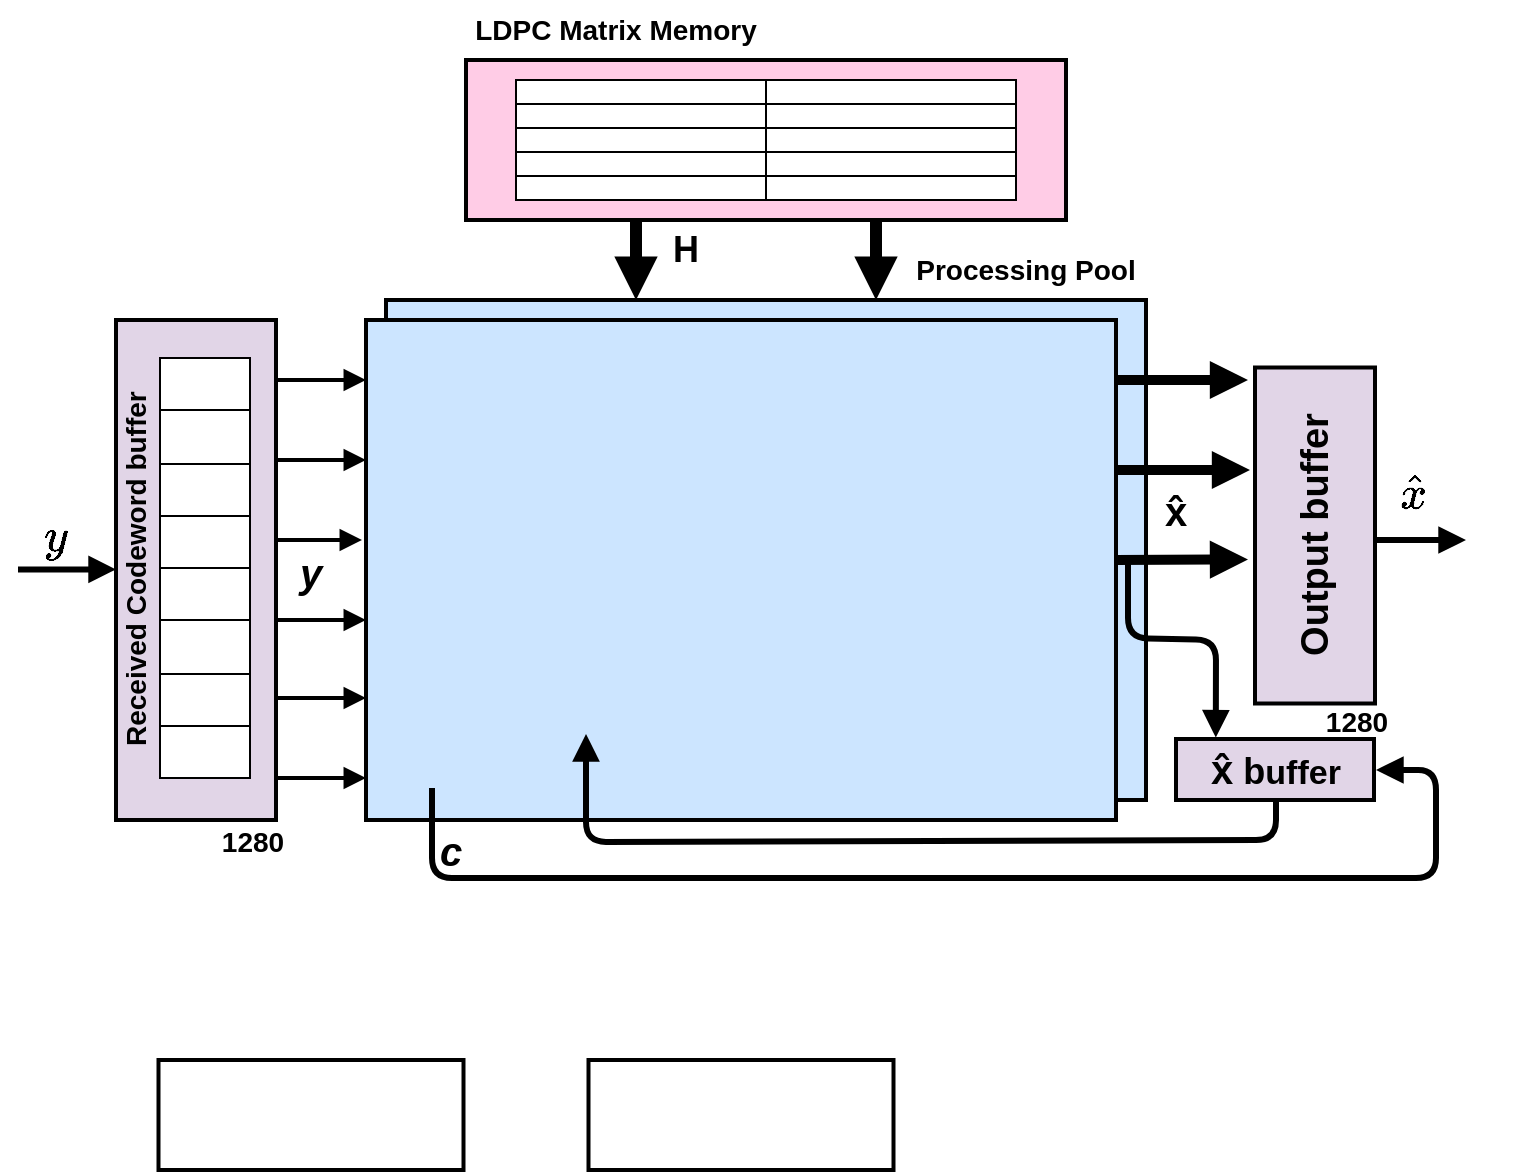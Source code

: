 <mxfile>
    <diagram id="5DIWrdhLwUrtFaI1QlfB" name="Page-1">
        <mxGraphModel dx="1197" dy="797" grid="1" gridSize="10" guides="1" tooltips="1" connect="1" arrows="1" fold="1" page="1" pageScale="1" pageWidth="850" pageHeight="1100" math="1" shadow="0">
            <root>
                <mxCell id="0"/>
                <mxCell id="1" parent="0"/>
                <mxCell id="3" value="" style="whiteSpace=wrap;html=1;fillColor=#CCE5FF;strokeColor=#000000;gradientColor=none;strokeWidth=2;perimeterSpacing=2;rounded=0;arcSize=1;" parent="1" vertex="1">
                    <mxGeometry x="245" y="360" width="380" height="250" as="geometry"/>
                </mxCell>
                <mxCell id="5" value="" style="whiteSpace=wrap;html=1;fillColor=#CCE5FF;strokeColor=#000000;gradientColor=none;strokeWidth=2;perimeterSpacing=2;rounded=0;arcSize=1;labelBackgroundColor=none;" parent="1" vertex="1">
                    <mxGeometry x="235" y="370" width="375" height="250" as="geometry"/>
                </mxCell>
                <mxCell id="6" value="" style="whiteSpace=wrap;html=1;fillColor=#FFCCE6;strokeColor=#000000;strokeWidth=2;perimeterSpacing=2;rounded=0;arcSize=1;" parent="1" vertex="1">
                    <mxGeometry x="285" y="240" width="300" height="80" as="geometry"/>
                </mxCell>
                <mxCell id="44" value="&lt;font style=&quot;font-size: 14px;&quot;&gt;&lt;b&gt;LDPC Matrix Memory&lt;/b&gt;&lt;/font&gt;" style="text;strokeColor=none;fillColor=none;html=1;align=center;verticalAlign=middle;whiteSpace=wrap;rounded=0;" parent="1" vertex="1">
                    <mxGeometry x="285" y="210" width="150" height="30" as="geometry"/>
                </mxCell>
                <mxCell id="46" value="&lt;font style=&quot;font-size: 14px;&quot;&gt;&lt;b&gt;Processing Pool&lt;/b&gt;&lt;/font&gt;" style="text;strokeColor=none;fillColor=none;html=1;align=center;verticalAlign=middle;whiteSpace=wrap;rounded=0;" parent="1" vertex="1">
                    <mxGeometry x="490" y="330" width="150" height="30" as="geometry"/>
                </mxCell>
                <mxCell id="48" value="" style="whiteSpace=wrap;html=1;fillColor=#e1d5e7;strokeColor=#000000;strokeWidth=2;perimeterSpacing=2;rounded=0;arcSize=1;" parent="1" vertex="1">
                    <mxGeometry x="679.5" y="393.75" width="60" height="168" as="geometry"/>
                </mxCell>
                <mxCell id="49" value="&lt;font size=&quot;1&quot; style=&quot;&quot;&gt;&lt;b style=&quot;font-size: 19px;&quot;&gt;Output buffer&lt;/b&gt;&lt;/font&gt;" style="text;strokeColor=none;fillColor=none;html=1;align=center;verticalAlign=middle;whiteSpace=wrap;rounded=0;rotation=-90;" parent="1" vertex="1">
                    <mxGeometry x="634.5" y="462.75" width="150" height="30" as="geometry"/>
                </mxCell>
                <mxCell id="55" value="" style="edgeStyle=none;html=1;strokeWidth=6;strokeColor=#000000;fillColor=#000000;endWidth=17;endArrow=block;endFill=1;" parent="1" edge="1">
                    <mxGeometry relative="1" as="geometry">
                        <mxPoint x="370" y="360" as="targetPoint"/>
                        <mxPoint x="370" y="320" as="sourcePoint"/>
                    </mxGeometry>
                </mxCell>
                <mxCell id="59" value="" style="shape=table;startSize=0;container=1;collapsible=0;childLayout=tableLayout;fontSize=19;" parent="1" vertex="1">
                    <mxGeometry x="310" y="250" width="250" height="60" as="geometry"/>
                </mxCell>
                <mxCell id="60" value="" style="shape=tableRow;horizontal=0;startSize=0;swimlaneHead=0;swimlaneBody=0;top=0;left=0;bottom=0;right=0;collapsible=0;dropTarget=0;fillColor=none;points=[[0,0.5],[1,0.5]];portConstraint=eastwest;fontSize=19;" parent="59" vertex="1">
                    <mxGeometry width="250" height="12" as="geometry"/>
                </mxCell>
                <mxCell id="61" value="" style="shape=partialRectangle;html=1;whiteSpace=wrap;connectable=0;overflow=hidden;fillColor=none;top=0;left=0;bottom=0;right=0;pointerEvents=1;fontSize=19;" parent="60" vertex="1">
                    <mxGeometry width="125" height="12" as="geometry">
                        <mxRectangle width="125" height="12" as="alternateBounds"/>
                    </mxGeometry>
                </mxCell>
                <mxCell id="62" value="" style="shape=partialRectangle;html=1;whiteSpace=wrap;connectable=0;overflow=hidden;fillColor=none;top=0;left=0;bottom=0;right=0;pointerEvents=1;fontSize=19;" parent="60" vertex="1">
                    <mxGeometry x="125" width="125" height="12" as="geometry">
                        <mxRectangle width="125" height="12" as="alternateBounds"/>
                    </mxGeometry>
                </mxCell>
                <mxCell id="63" value="" style="shape=tableRow;horizontal=0;startSize=0;swimlaneHead=0;swimlaneBody=0;top=0;left=0;bottom=0;right=0;collapsible=0;dropTarget=0;fillColor=none;points=[[0,0.5],[1,0.5]];portConstraint=eastwest;fontSize=19;" parent="59" vertex="1">
                    <mxGeometry y="12" width="250" height="12" as="geometry"/>
                </mxCell>
                <mxCell id="64" value="" style="shape=partialRectangle;html=1;whiteSpace=wrap;connectable=0;overflow=hidden;fillColor=none;top=0;left=0;bottom=0;right=0;pointerEvents=1;fontSize=19;" parent="63" vertex="1">
                    <mxGeometry width="125" height="12" as="geometry">
                        <mxRectangle width="125" height="12" as="alternateBounds"/>
                    </mxGeometry>
                </mxCell>
                <mxCell id="65" value="" style="shape=partialRectangle;html=1;whiteSpace=wrap;connectable=0;overflow=hidden;fillColor=none;top=0;left=0;bottom=0;right=0;pointerEvents=1;fontSize=19;" parent="63" vertex="1">
                    <mxGeometry x="125" width="125" height="12" as="geometry">
                        <mxRectangle width="125" height="12" as="alternateBounds"/>
                    </mxGeometry>
                </mxCell>
                <mxCell id="66" value="" style="shape=tableRow;horizontal=0;startSize=0;swimlaneHead=0;swimlaneBody=0;top=0;left=0;bottom=0;right=0;collapsible=0;dropTarget=0;fillColor=none;points=[[0,0.5],[1,0.5]];portConstraint=eastwest;fontSize=19;" parent="59" vertex="1">
                    <mxGeometry y="24" width="250" height="12" as="geometry"/>
                </mxCell>
                <mxCell id="67" value="" style="shape=partialRectangle;html=1;whiteSpace=wrap;connectable=0;overflow=hidden;fillColor=none;top=0;left=0;bottom=0;right=0;pointerEvents=1;fontSize=19;" parent="66" vertex="1">
                    <mxGeometry width="125" height="12" as="geometry">
                        <mxRectangle width="125" height="12" as="alternateBounds"/>
                    </mxGeometry>
                </mxCell>
                <mxCell id="68" value="" style="shape=partialRectangle;html=1;whiteSpace=wrap;connectable=0;overflow=hidden;fillColor=none;top=0;left=0;bottom=0;right=0;pointerEvents=1;fontSize=19;" parent="66" vertex="1">
                    <mxGeometry x="125" width="125" height="12" as="geometry">
                        <mxRectangle width="125" height="12" as="alternateBounds"/>
                    </mxGeometry>
                </mxCell>
                <mxCell id="69" value="" style="shape=tableRow;horizontal=0;startSize=0;swimlaneHead=0;swimlaneBody=0;top=0;left=0;bottom=0;right=0;collapsible=0;dropTarget=0;fillColor=none;points=[[0,0.5],[1,0.5]];portConstraint=eastwest;fontSize=19;" parent="59" vertex="1">
                    <mxGeometry y="36" width="250" height="12" as="geometry"/>
                </mxCell>
                <mxCell id="70" value="" style="shape=partialRectangle;html=1;whiteSpace=wrap;connectable=0;overflow=hidden;fillColor=none;top=0;left=0;bottom=0;right=0;pointerEvents=1;fontSize=19;" parent="69" vertex="1">
                    <mxGeometry width="125" height="12" as="geometry">
                        <mxRectangle width="125" height="12" as="alternateBounds"/>
                    </mxGeometry>
                </mxCell>
                <mxCell id="71" value="" style="shape=partialRectangle;html=1;whiteSpace=wrap;connectable=0;overflow=hidden;fillColor=none;top=0;left=0;bottom=0;right=0;pointerEvents=1;fontSize=19;" parent="69" vertex="1">
                    <mxGeometry x="125" width="125" height="12" as="geometry">
                        <mxRectangle width="125" height="12" as="alternateBounds"/>
                    </mxGeometry>
                </mxCell>
                <mxCell id="72" value="" style="shape=tableRow;horizontal=0;startSize=0;swimlaneHead=0;swimlaneBody=0;top=0;left=0;bottom=0;right=0;collapsible=0;dropTarget=0;fillColor=none;points=[[0,0.5],[1,0.5]];portConstraint=eastwest;fontSize=19;" parent="59" vertex="1">
                    <mxGeometry y="48" width="250" height="12" as="geometry"/>
                </mxCell>
                <mxCell id="73" value="" style="shape=partialRectangle;html=1;whiteSpace=wrap;connectable=0;overflow=hidden;fillColor=none;top=0;left=0;bottom=0;right=0;pointerEvents=1;fontSize=19;" parent="72" vertex="1">
                    <mxGeometry width="125" height="12" as="geometry">
                        <mxRectangle width="125" height="12" as="alternateBounds"/>
                    </mxGeometry>
                </mxCell>
                <mxCell id="74" value="" style="shape=partialRectangle;html=1;whiteSpace=wrap;connectable=0;overflow=hidden;fillColor=none;top=0;left=0;bottom=0;right=0;pointerEvents=1;fontSize=19;" parent="72" vertex="1">
                    <mxGeometry x="125" width="125" height="12" as="geometry">
                        <mxRectangle width="125" height="12" as="alternateBounds"/>
                    </mxGeometry>
                </mxCell>
                <mxCell id="87" value="" style="edgeStyle=none;orthogonalLoop=1;jettySize=auto;html=1;rounded=0;strokeWidth=2;fontSize=17;fontColor=#000000;startArrow=none;startFill=0;endArrow=block;endFill=1;sourcePerimeterSpacing=8;targetPerimeterSpacing=8;fillColor=#000000;entryX=0;entryY=0.441;entryDx=0;entryDy=0;entryPerimeter=0;" parent="1" target="5" edge="1">
                    <mxGeometry width="140" relative="1" as="geometry">
                        <mxPoint x="190" y="480" as="sourcePoint"/>
                        <mxPoint x="225" y="477.5" as="targetPoint"/>
                        <Array as="points"/>
                    </mxGeometry>
                </mxCell>
                <mxCell id="89" value="&lt;span style=&quot;font-size: 20px;&quot;&gt;&lt;b&gt;&lt;i&gt;y&lt;/i&gt;&lt;/b&gt;&lt;/span&gt;" style="text;strokeColor=none;fillColor=none;html=1;align=center;verticalAlign=middle;whiteSpace=wrap;rounded=0;strokeWidth=2;fontSize=17;fontColor=#000000;" parent="1" vertex="1">
                    <mxGeometry x="200" y="488.25" width="15" height="17" as="geometry"/>
                </mxCell>
                <mxCell id="90" value="&lt;b style=&quot;&quot;&gt;&lt;font style=&quot;font-size: 18px;&quot;&gt;H&lt;/font&gt;&lt;/b&gt;" style="text;strokeColor=none;fillColor=none;html=1;align=center;verticalAlign=middle;whiteSpace=wrap;rounded=0;strokeWidth=2;fontSize=17;fontColor=#000000;" parent="1" vertex="1">
                    <mxGeometry x="365" y="320" width="60" height="30" as="geometry"/>
                </mxCell>
                <mxCell id="111" value="" style="whiteSpace=wrap;html=1;fillColor=#e1d5e7;strokeColor=#000000;strokeWidth=2;perimeterSpacing=2;rounded=0;arcSize=1;" parent="1" vertex="1">
                    <mxGeometry x="110" y="370" width="80" height="250" as="geometry"/>
                </mxCell>
                <mxCell id="128" value="" style="edgeStyle=none;html=1;strokeWidth=3;strokeColor=#000000;fillColor=#000000;endWidth=17;endArrow=block;endFill=1;" parent="1" edge="1">
                    <mxGeometry relative="1" as="geometry">
                        <mxPoint x="110" y="494.71" as="targetPoint"/>
                        <mxPoint x="61" y="494.71" as="sourcePoint"/>
                    </mxGeometry>
                </mxCell>
                <mxCell id="129" value="&lt;div style=&quot;&quot;&gt;&lt;b style=&quot;font-size: 14px; background-color: initial;&quot;&gt;Received Codeword buffer&lt;/b&gt;&lt;/div&gt;" style="text;strokeColor=none;fillColor=none;html=1;align=left;verticalAlign=middle;whiteSpace=wrap;rounded=0;rotation=-90;" parent="1" vertex="1">
                    <mxGeometry x="25" y="476.25" width="190" height="27.5" as="geometry"/>
                </mxCell>
                <mxCell id="130" value="&lt;span style=&quot;font-size: 20px;&quot;&gt;$$y$$&lt;/span&gt;" style="text;strokeColor=none;fillColor=none;html=1;align=center;verticalAlign=middle;whiteSpace=wrap;rounded=0;strokeWidth=2;fontSize=17;fontColor=#000000;" parent="1" vertex="1">
                    <mxGeometry x="70" y="462.75" width="20" height="30" as="geometry"/>
                </mxCell>
                <mxCell id="132" value="" style="edgeStyle=none;html=1;strokeWidth=6;strokeColor=#000000;fillColor=#000000;endWidth=17;endArrow=block;endFill=1;" parent="1" edge="1">
                    <mxGeometry relative="1" as="geometry">
                        <mxPoint x="490" y="360.0" as="targetPoint"/>
                        <mxPoint x="490" y="320" as="sourcePoint"/>
                    </mxGeometry>
                </mxCell>
                <mxCell id="138" value="" style="whiteSpace=wrap;html=1;fillColor=#FFFFFF;strokeColor=#000000;strokeWidth=2;perimeterSpacing=2;rounded=0;arcSize=1;direction=south;" parent="1" vertex="1">
                    <mxGeometry x="346.25" y="740" width="152.5" height="55" as="geometry"/>
                </mxCell>
                <mxCell id="150" value="" style="whiteSpace=wrap;html=1;fillColor=#e1d5e7;strokeColor=#000000;strokeWidth=2;perimeterSpacing=2;rounded=0;arcSize=1;rotation=90;" parent="1" vertex="1">
                    <mxGeometry x="674.25" y="545.25" width="30.5" height="99" as="geometry"/>
                </mxCell>
                <mxCell id="151" value="&lt;span style=&quot;caret-color: rgb(0, 0, 0); text-align: start;&quot;&gt;&lt;b style=&quot;&quot;&gt;&lt;font style=&quot;font-size: 20px;&quot;&gt;x̂&lt;/font&gt;&lt;font style=&quot;font-size: 18px;&quot;&gt;&amp;nbsp;b&lt;/font&gt;&lt;/b&gt;&lt;/span&gt;&lt;font size=&quot;1&quot; style=&quot;&quot;&gt;&lt;b style=&quot;font-size: 17px;&quot;&gt;uffer&lt;/b&gt;&lt;/font&gt;" style="text;strokeColor=none;fillColor=none;html=1;align=center;verticalAlign=middle;whiteSpace=wrap;rounded=0;rotation=0;" parent="1" vertex="1">
                    <mxGeometry x="651.75" y="579.75" width="75.5" height="30" as="geometry"/>
                </mxCell>
                <mxCell id="161" value="&lt;b style=&quot;border-color: var(--border-color); text-align: start; caret-color: rgb(0, 0, 0);&quot;&gt;&lt;font style=&quot;border-color: var(--border-color); font-size: 20px;&quot;&gt;x̂&lt;/font&gt;&lt;/b&gt;" style="text;strokeColor=none;fillColor=none;html=1;align=center;verticalAlign=middle;whiteSpace=wrap;rounded=0;strokeWidth=2;fontSize=17;fontColor=#000000;" parent="1" vertex="1">
                    <mxGeometry x="610" y="451.25" width="60" height="30" as="geometry"/>
                </mxCell>
                <mxCell id="173" value="" style="whiteSpace=wrap;html=1;fillColor=#FFFFFF;strokeColor=#000000;strokeWidth=2;perimeterSpacing=2;rounded=0;arcSize=1;direction=south;" parent="1" vertex="1">
                    <mxGeometry x="131.25" y="740" width="152.5" height="55" as="geometry"/>
                </mxCell>
                <mxCell id="197" value="" style="edgeStyle=none;html=1;strokeWidth=3;strokeColor=#000000;fillColor=#000000;endWidth=17;endArrow=block;endFill=1;entryX=0.108;entryY=-0.032;entryDx=0;entryDy=0;entryPerimeter=0;" parent="1" target="151" edge="1">
                    <mxGeometry relative="1" as="geometry">
                        <mxPoint x="668" y="545" as="targetPoint"/>
                        <mxPoint x="616" y="490" as="sourcePoint"/>
                        <Array as="points">
                            <mxPoint x="616" y="529"/>
                            <mxPoint x="660" y="530"/>
                        </Array>
                    </mxGeometry>
                </mxCell>
                <mxCell id="198" value="" style="edgeStyle=none;html=1;strokeWidth=3;strokeColor=#000000;fillColor=#000000;endWidth=17;endArrow=block;endFill=1;" parent="1" edge="1">
                    <mxGeometry relative="1" as="geometry">
                        <mxPoint x="345" y="577" as="targetPoint"/>
                        <mxPoint x="690" y="609" as="sourcePoint"/>
                        <Array as="points">
                            <mxPoint x="690" y="630"/>
                            <mxPoint x="345" y="631"/>
                        </Array>
                    </mxGeometry>
                </mxCell>
                <mxCell id="203" value="" style="shape=table;startSize=0;container=1;collapsible=0;childLayout=tableLayout;strokeColor=#000000;fontFamily=Helvetica;fontSize=20;fillColor=default;" parent="1" vertex="1">
                    <mxGeometry x="132" y="389" width="45" height="210" as="geometry"/>
                </mxCell>
                <mxCell id="204" value="" style="shape=tableRow;horizontal=0;startSize=0;swimlaneHead=0;swimlaneBody=0;top=0;left=0;bottom=0;right=0;collapsible=0;dropTarget=0;fillColor=none;points=[[0,0.5],[1,0.5]];portConstraint=eastwest;dashed=1;strokeColor=#FF0000;fontFamily=Helvetica;fontSize=20;" parent="203" vertex="1">
                    <mxGeometry width="45" height="26" as="geometry"/>
                </mxCell>
                <mxCell id="205" value="" style="shape=partialRectangle;html=1;whiteSpace=wrap;connectable=0;overflow=hidden;fillColor=none;top=0;left=0;bottom=0;right=0;pointerEvents=1;dashed=1;strokeColor=#FF0000;fontFamily=Helvetica;fontSize=20;" parent="204" vertex="1">
                    <mxGeometry width="45" height="26" as="geometry">
                        <mxRectangle width="45" height="26" as="alternateBounds"/>
                    </mxGeometry>
                </mxCell>
                <mxCell id="206" value="" style="shape=tableRow;horizontal=0;startSize=0;swimlaneHead=0;swimlaneBody=0;top=0;left=0;bottom=0;right=0;collapsible=0;dropTarget=0;fillColor=none;points=[[0,0.5],[1,0.5]];portConstraint=eastwest;dashed=1;strokeColor=#FF0000;fontFamily=Helvetica;fontSize=20;" parent="203" vertex="1">
                    <mxGeometry y="26" width="45" height="27" as="geometry"/>
                </mxCell>
                <mxCell id="207" value="" style="shape=partialRectangle;html=1;whiteSpace=wrap;connectable=0;overflow=hidden;fillColor=none;top=0;left=0;bottom=0;right=0;pointerEvents=1;dashed=1;strokeColor=#FF0000;fontFamily=Helvetica;fontSize=20;" parent="206" vertex="1">
                    <mxGeometry width="45" height="27" as="geometry">
                        <mxRectangle width="45" height="27" as="alternateBounds"/>
                    </mxGeometry>
                </mxCell>
                <mxCell id="208" value="" style="shape=tableRow;horizontal=0;startSize=0;swimlaneHead=0;swimlaneBody=0;top=0;left=0;bottom=0;right=0;collapsible=0;dropTarget=0;fillColor=none;points=[[0,0.5],[1,0.5]];portConstraint=eastwest;dashed=1;strokeColor=#FF0000;fontFamily=Helvetica;fontSize=20;" parent="203" vertex="1">
                    <mxGeometry y="53" width="45" height="26" as="geometry"/>
                </mxCell>
                <mxCell id="209" value="" style="shape=partialRectangle;html=1;whiteSpace=wrap;connectable=0;overflow=hidden;fillColor=none;top=0;left=0;bottom=0;right=0;pointerEvents=1;dashed=1;strokeColor=#FF0000;fontFamily=Helvetica;fontSize=20;" parent="208" vertex="1">
                    <mxGeometry width="45" height="26" as="geometry">
                        <mxRectangle width="45" height="26" as="alternateBounds"/>
                    </mxGeometry>
                </mxCell>
                <mxCell id="210" value="" style="shape=tableRow;horizontal=0;startSize=0;swimlaneHead=0;swimlaneBody=0;top=0;left=0;bottom=0;right=0;collapsible=0;dropTarget=0;fillColor=none;points=[[0,0.5],[1,0.5]];portConstraint=eastwest;dashed=1;strokeColor=#FF0000;fontFamily=Helvetica;fontSize=20;" parent="203" vertex="1">
                    <mxGeometry y="79" width="45" height="26" as="geometry"/>
                </mxCell>
                <mxCell id="211" value="" style="shape=partialRectangle;html=1;whiteSpace=wrap;connectable=0;overflow=hidden;fillColor=none;top=0;left=0;bottom=0;right=0;pointerEvents=1;dashed=1;strokeColor=#FF0000;fontFamily=Helvetica;fontSize=20;" parent="210" vertex="1">
                    <mxGeometry width="45" height="26" as="geometry">
                        <mxRectangle width="45" height="26" as="alternateBounds"/>
                    </mxGeometry>
                </mxCell>
                <mxCell id="212" value="" style="shape=tableRow;horizontal=0;startSize=0;swimlaneHead=0;swimlaneBody=0;top=0;left=0;bottom=0;right=0;collapsible=0;dropTarget=0;fillColor=none;points=[[0,0.5],[1,0.5]];portConstraint=eastwest;dashed=1;strokeColor=#FF0000;fontFamily=Helvetica;fontSize=20;" parent="203" vertex="1">
                    <mxGeometry y="105" width="45" height="26" as="geometry"/>
                </mxCell>
                <mxCell id="213" value="" style="shape=partialRectangle;html=1;whiteSpace=wrap;connectable=0;overflow=hidden;fillColor=none;top=0;left=0;bottom=0;right=0;pointerEvents=1;dashed=1;strokeColor=#FF0000;fontFamily=Helvetica;fontSize=20;" parent="212" vertex="1">
                    <mxGeometry width="45" height="26" as="geometry">
                        <mxRectangle width="45" height="26" as="alternateBounds"/>
                    </mxGeometry>
                </mxCell>
                <mxCell id="214" value="" style="shape=tableRow;horizontal=0;startSize=0;swimlaneHead=0;swimlaneBody=0;top=0;left=0;bottom=0;right=0;collapsible=0;dropTarget=0;fillColor=none;points=[[0,0.5],[1,0.5]];portConstraint=eastwest;dashed=1;strokeColor=#FF0000;fontFamily=Helvetica;fontSize=20;" parent="203" vertex="1">
                    <mxGeometry y="131" width="45" height="27" as="geometry"/>
                </mxCell>
                <mxCell id="215" value="" style="shape=partialRectangle;html=1;whiteSpace=wrap;connectable=0;overflow=hidden;fillColor=none;top=0;left=0;bottom=0;right=0;pointerEvents=1;dashed=1;strokeColor=#FF0000;fontFamily=Helvetica;fontSize=20;" parent="214" vertex="1">
                    <mxGeometry width="45" height="27" as="geometry">
                        <mxRectangle width="45" height="27" as="alternateBounds"/>
                    </mxGeometry>
                </mxCell>
                <mxCell id="216" value="" style="shape=tableRow;horizontal=0;startSize=0;swimlaneHead=0;swimlaneBody=0;top=0;left=0;bottom=0;right=0;collapsible=0;dropTarget=0;fillColor=none;points=[[0,0.5],[1,0.5]];portConstraint=eastwest;dashed=1;strokeColor=#FF0000;fontFamily=Helvetica;fontSize=20;" parent="203" vertex="1">
                    <mxGeometry y="158" width="45" height="26" as="geometry"/>
                </mxCell>
                <mxCell id="217" value="" style="shape=partialRectangle;html=1;whiteSpace=wrap;connectable=0;overflow=hidden;fillColor=none;top=0;left=0;bottom=0;right=0;pointerEvents=1;dashed=1;strokeColor=#FF0000;fontFamily=Helvetica;fontSize=20;" parent="216" vertex="1">
                    <mxGeometry width="45" height="26" as="geometry">
                        <mxRectangle width="45" height="26" as="alternateBounds"/>
                    </mxGeometry>
                </mxCell>
                <mxCell id="218" value="" style="shape=tableRow;horizontal=0;startSize=0;swimlaneHead=0;swimlaneBody=0;top=0;left=0;bottom=0;right=0;collapsible=0;dropTarget=0;fillColor=none;points=[[0,0.5],[1,0.5]];portConstraint=eastwest;dashed=1;strokeColor=#FF0000;fontFamily=Helvetica;fontSize=20;" parent="203" vertex="1">
                    <mxGeometry y="184" width="45" height="26" as="geometry"/>
                </mxCell>
                <mxCell id="219" value="" style="shape=partialRectangle;html=1;whiteSpace=wrap;connectable=0;overflow=hidden;fillColor=none;top=0;left=0;bottom=0;right=0;pointerEvents=1;dashed=1;strokeColor=#FF0000;fontFamily=Helvetica;fontSize=20;" parent="218" vertex="1">
                    <mxGeometry width="45" height="26" as="geometry">
                        <mxRectangle width="45" height="26" as="alternateBounds"/>
                    </mxGeometry>
                </mxCell>
                <mxCell id="222" value="" style="edgeStyle=none;orthogonalLoop=1;jettySize=auto;html=1;rounded=0;strokeWidth=2;fontSize=17;fontColor=#000000;startArrow=none;startFill=0;endArrow=block;endFill=1;sourcePerimeterSpacing=8;targetPerimeterSpacing=8;fillColor=#000000;entryX=0;entryY=0.441;entryDx=0;entryDy=0;entryPerimeter=0;" parent="1" edge="1">
                    <mxGeometry width="140" relative="1" as="geometry">
                        <mxPoint x="191" y="520" as="sourcePoint"/>
                        <mxPoint x="235" y="520.014" as="targetPoint"/>
                        <Array as="points"/>
                    </mxGeometry>
                </mxCell>
                <mxCell id="224" value="" style="edgeStyle=none;orthogonalLoop=1;jettySize=auto;html=1;rounded=0;strokeWidth=2;fontSize=17;fontColor=#000000;startArrow=none;startFill=0;endArrow=block;endFill=1;sourcePerimeterSpacing=8;targetPerimeterSpacing=8;fillColor=#000000;entryX=0;entryY=0.441;entryDx=0;entryDy=0;entryPerimeter=0;" parent="1" edge="1">
                    <mxGeometry width="140" relative="1" as="geometry">
                        <mxPoint x="191.0" y="559" as="sourcePoint"/>
                        <mxPoint x="235" y="559.014" as="targetPoint"/>
                        <Array as="points"/>
                    </mxGeometry>
                </mxCell>
                <mxCell id="225" value="" style="edgeStyle=none;orthogonalLoop=1;jettySize=auto;html=1;rounded=0;strokeWidth=2;fontSize=17;fontColor=#000000;startArrow=none;startFill=0;endArrow=block;endFill=1;sourcePerimeterSpacing=8;targetPerimeterSpacing=8;fillColor=#000000;entryX=0;entryY=0.441;entryDx=0;entryDy=0;entryPerimeter=0;" parent="1" edge="1">
                    <mxGeometry width="140" relative="1" as="geometry">
                        <mxPoint x="191.0" y="400" as="sourcePoint"/>
                        <mxPoint x="235" y="400.014" as="targetPoint"/>
                        <Array as="points"/>
                    </mxGeometry>
                </mxCell>
                <mxCell id="226" value="" style="edgeStyle=none;orthogonalLoop=1;jettySize=auto;html=1;rounded=0;strokeWidth=2;fontSize=17;fontColor=#000000;startArrow=none;startFill=0;endArrow=block;endFill=1;sourcePerimeterSpacing=8;targetPerimeterSpacing=8;fillColor=#000000;entryX=0;entryY=0.441;entryDx=0;entryDy=0;entryPerimeter=0;" parent="1" edge="1">
                    <mxGeometry width="140" relative="1" as="geometry">
                        <mxPoint x="191.0" y="440" as="sourcePoint"/>
                        <mxPoint x="235" y="440.014" as="targetPoint"/>
                        <Array as="points"/>
                    </mxGeometry>
                </mxCell>
                <mxCell id="227" value="" style="edgeStyle=none;orthogonalLoop=1;jettySize=auto;html=1;rounded=0;strokeWidth=2;fontSize=17;fontColor=#000000;startArrow=none;startFill=0;endArrow=block;endFill=1;sourcePerimeterSpacing=8;targetPerimeterSpacing=8;fillColor=#000000;entryX=0;entryY=0.441;entryDx=0;entryDy=0;entryPerimeter=0;" parent="1" edge="1">
                    <mxGeometry width="140" relative="1" as="geometry">
                        <mxPoint x="191.0" y="599" as="sourcePoint"/>
                        <mxPoint x="235" y="599.014" as="targetPoint"/>
                        <Array as="points"/>
                    </mxGeometry>
                </mxCell>
                <mxCell id="231" value="" style="edgeStyle=none;html=1;strokeWidth=3;strokeColor=#000000;fillColor=#000000;endWidth=17;endArrow=block;endFill=1;" parent="1" edge="1">
                    <mxGeometry relative="1" as="geometry">
                        <mxPoint x="785" y="480" as="targetPoint"/>
                        <mxPoint x="740" y="480" as="sourcePoint"/>
                    </mxGeometry>
                </mxCell>
                <mxCell id="244" value="&lt;font size=&quot;1&quot; style=&quot;&quot;&gt;&lt;b style=&quot;font-size: 14px;&quot;&gt;1280&lt;/b&gt;&lt;/font&gt;" style="text;html=1;align=center;verticalAlign=middle;resizable=0;points=[];autosize=1;strokeColor=none;fillColor=none;fontSize=18;fontFamily=Helvetica;fontColor=#000000;" parent="1" vertex="1">
                    <mxGeometry x="152.66" y="610" width="50" height="40" as="geometry"/>
                </mxCell>
                <mxCell id="246" value="" style="edgeStyle=none;html=1;strokeWidth=3;strokeColor=#000000;fillColor=#000000;endWidth=17;endArrow=block;endFill=1;" parent="1" edge="1">
                    <mxGeometry relative="1" as="geometry">
                        <mxPoint x="740" y="595" as="targetPoint"/>
                        <mxPoint x="268" y="604" as="sourcePoint"/>
                        <Array as="points">
                            <mxPoint x="268" y="649"/>
                            <mxPoint x="770" y="649"/>
                            <mxPoint x="770" y="595"/>
                        </Array>
                    </mxGeometry>
                </mxCell>
                <mxCell id="247" value="&lt;span style=&quot;font-size: 20px;&quot;&gt;&lt;b&gt;&lt;i&gt;c&lt;/i&gt;&lt;/b&gt;&lt;/span&gt;" style="text;strokeColor=none;fillColor=none;html=1;align=center;verticalAlign=middle;whiteSpace=wrap;rounded=0;strokeWidth=2;fontSize=17;fontColor=#000000;" parent="1" vertex="1">
                    <mxGeometry x="270.16" y="627.25" width="15" height="17" as="geometry"/>
                </mxCell>
                <mxCell id="251" value="&lt;span style=&quot;border-color: var(--border-color); text-align: start; caret-color: rgb(0, 0, 0);&quot;&gt;&lt;font style=&quot;border-color: var(--border-color); font-size: 20px;&quot;&gt;$$\hat{x}$$&lt;br&gt;&lt;/font&gt;&lt;/span&gt;" style="text;strokeColor=none;fillColor=none;html=1;align=center;verticalAlign=middle;whiteSpace=wrap;rounded=0;strokeWidth=2;fontSize=17;fontColor=#000000;" parent="1" vertex="1">
                    <mxGeometry x="727.25" y="455.5" width="62.75" height="26.25" as="geometry"/>
                </mxCell>
                <mxCell id="252" value="&lt;font size=&quot;1&quot; style=&quot;&quot;&gt;&lt;b style=&quot;font-size: 14px;&quot;&gt;1280&lt;/b&gt;&lt;/font&gt;" style="text;html=1;align=center;verticalAlign=middle;resizable=0;points=[];autosize=1;strokeColor=none;fillColor=none;fontSize=18;fontFamily=Helvetica;fontColor=#000000;" parent="1" vertex="1">
                    <mxGeometry x="704.75" y="550" width="50" height="40" as="geometry"/>
                </mxCell>
                <mxCell id="253" value="" style="edgeStyle=none;orthogonalLoop=1;jettySize=auto;html=1;rounded=0;strokeWidth=5;fontSize=17;fontColor=#000000;startArrow=none;startFill=0;endArrow=block;endFill=1;sourcePerimeterSpacing=8;targetPerimeterSpacing=8;fillColor=#000000;" parent="1" edge="1">
                    <mxGeometry width="140" relative="1" as="geometry">
                        <mxPoint x="610" y="445" as="sourcePoint"/>
                        <mxPoint x="677" y="445" as="targetPoint"/>
                        <Array as="points"/>
                    </mxGeometry>
                </mxCell>
                <mxCell id="254" value="" style="edgeStyle=none;orthogonalLoop=1;jettySize=auto;html=1;rounded=0;strokeWidth=5;fontSize=17;fontColor=#000000;startArrow=none;startFill=0;endArrow=block;endFill=1;sourcePerimeterSpacing=8;targetPerimeterSpacing=8;fillColor=#000000;" parent="1" edge="1">
                    <mxGeometry width="140" relative="1" as="geometry">
                        <mxPoint x="610" y="490" as="sourcePoint"/>
                        <mxPoint x="676" y="489.74" as="targetPoint"/>
                        <Array as="points"/>
                    </mxGeometry>
                </mxCell>
                <mxCell id="255" value="" style="edgeStyle=none;orthogonalLoop=1;jettySize=auto;html=1;rounded=0;strokeWidth=5;fontSize=17;fontColor=#000000;startArrow=none;startFill=0;endArrow=block;endFill=1;sourcePerimeterSpacing=8;targetPerimeterSpacing=8;fillColor=#000000;" parent="1" edge="1">
                    <mxGeometry width="140" relative="1" as="geometry">
                        <mxPoint x="610" y="400" as="sourcePoint"/>
                        <mxPoint x="676" y="400" as="targetPoint"/>
                        <Array as="points"/>
                    </mxGeometry>
                </mxCell>
            </root>
        </mxGraphModel>
    </diagram>
</mxfile>